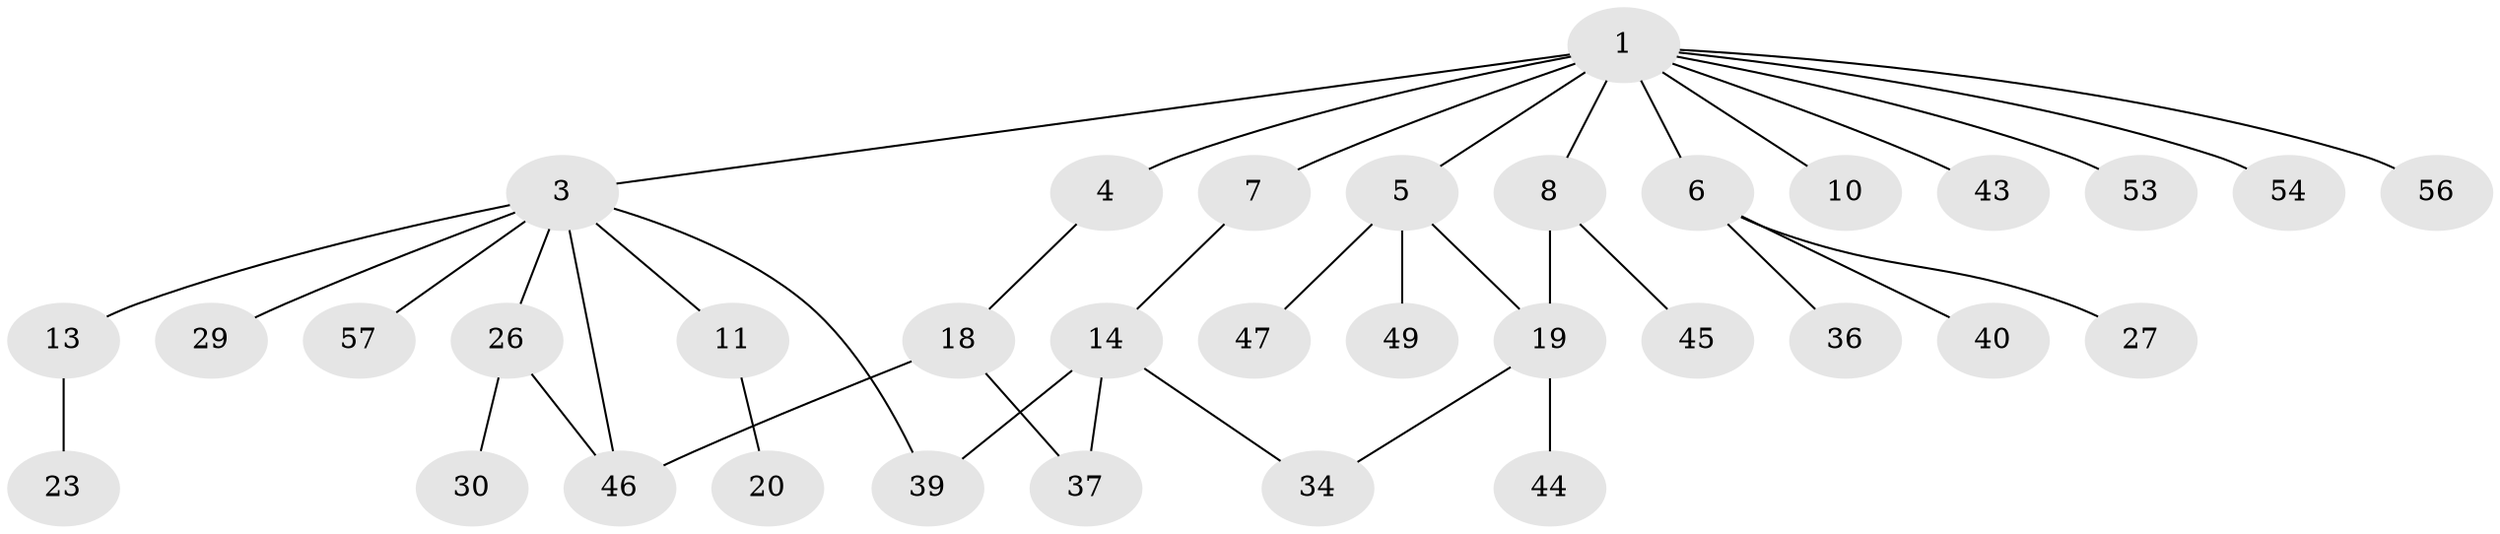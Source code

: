 // original degree distribution, {5: 0.06896551724137931, 9: 0.017241379310344827, 4: 0.05172413793103448, 2: 0.25862068965517243, 3: 0.20689655172413793, 1: 0.39655172413793105}
// Generated by graph-tools (version 1.1) at 2025/16/03/04/25 18:16:48]
// undirected, 34 vertices, 39 edges
graph export_dot {
graph [start="1"]
  node [color=gray90,style=filled];
  1 [super="+2"];
  3 [super="+17+9"];
  4 [super="+15"];
  5 [super="+35+41"];
  6 [super="+22"];
  7;
  8 [super="+12"];
  10;
  11 [super="+16"];
  13 [super="+38"];
  14 [super="+33+28"];
  18 [super="+42+21"];
  19 [super="+32"];
  20 [super="+48"];
  23 [super="+24"];
  26;
  27;
  29;
  30;
  34;
  36;
  37 [super="+51"];
  39;
  40;
  43;
  44;
  45;
  46 [super="+55"];
  47;
  49 [super="+52"];
  53;
  54;
  56;
  57 [super="+58"];
  1 -- 6;
  1 -- 8;
  1 -- 10;
  1 -- 3;
  1 -- 4 [weight=2];
  1 -- 5;
  1 -- 7;
  1 -- 43;
  1 -- 53;
  1 -- 54;
  1 -- 56;
  3 -- 39;
  3 -- 26;
  3 -- 29;
  3 -- 57;
  3 -- 11;
  3 -- 13;
  3 -- 46;
  4 -- 18;
  5 -- 19;
  5 -- 47;
  5 -- 49;
  6 -- 27;
  6 -- 40;
  6 -- 36;
  7 -- 14;
  8 -- 45;
  8 -- 19;
  11 -- 20;
  13 -- 23;
  14 -- 34;
  14 -- 37;
  14 -- 39;
  18 -- 37;
  18 -- 46;
  19 -- 34;
  19 -- 44;
  26 -- 30;
  26 -- 46;
}
